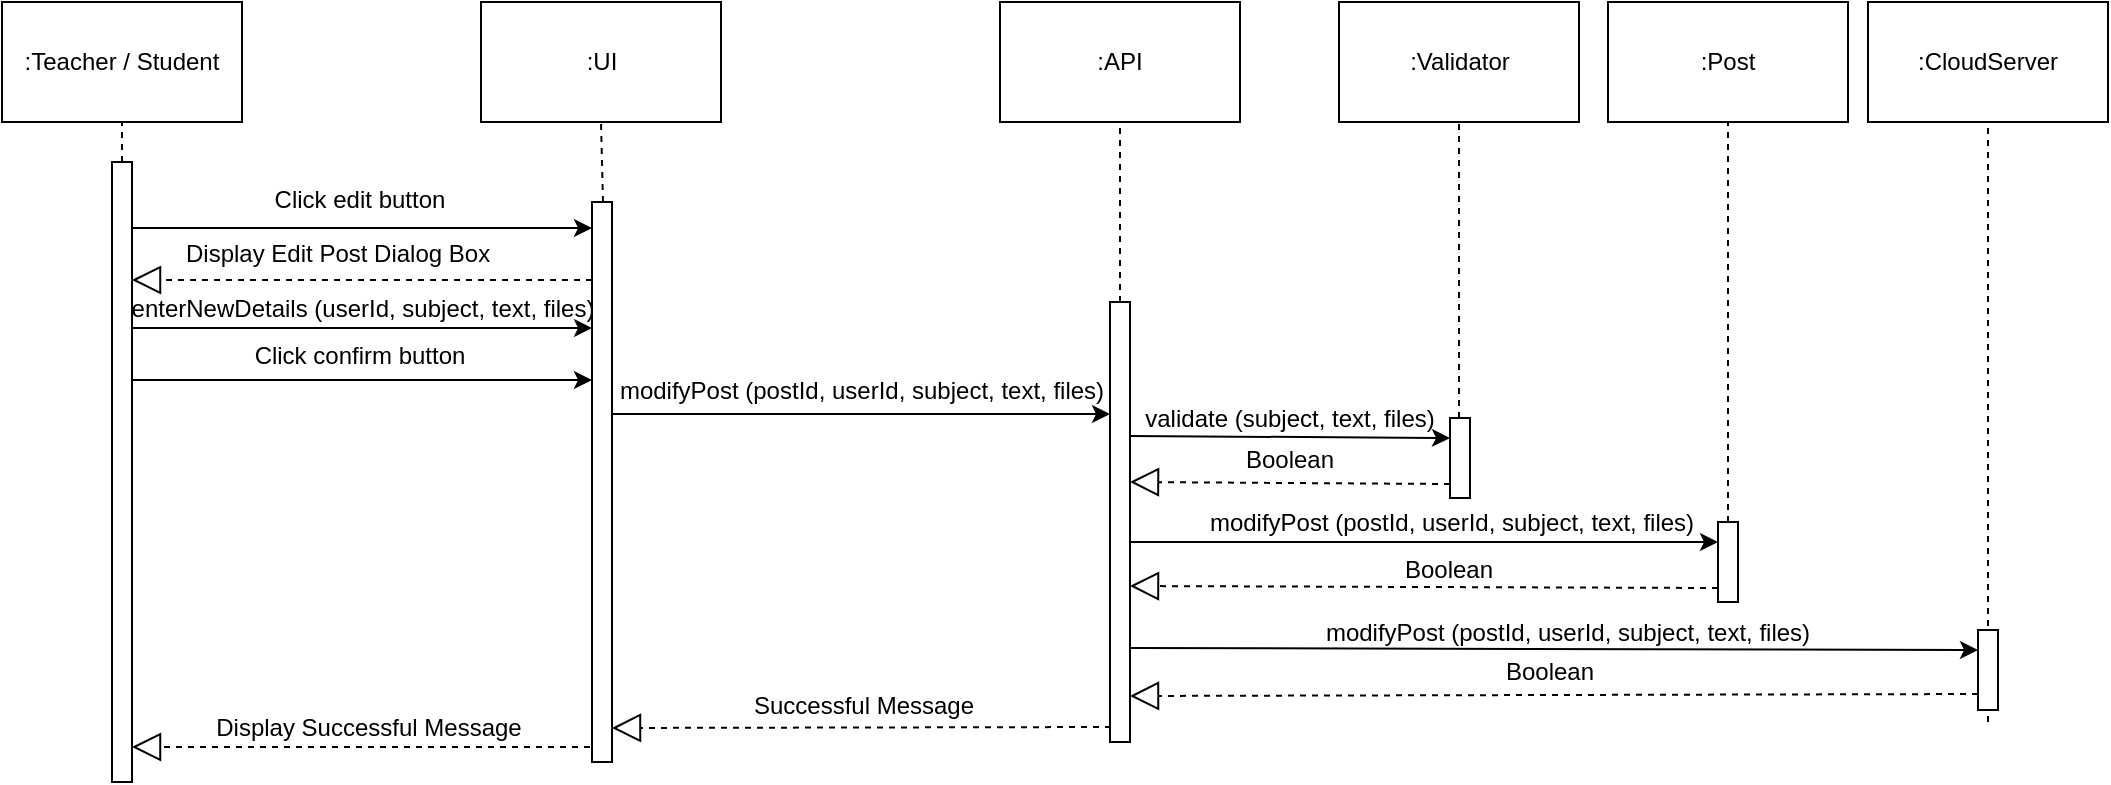 <mxfile version="10.6.7" type="google"><diagram id="kqZqnE1bbYfCMlCYYJaM" name="Page-1"><mxGraphModel dx="840" dy="452" grid="1" gridSize="10" guides="1" tooltips="1" connect="1" arrows="1" fold="1" page="1" pageScale="1" pageWidth="850" pageHeight="1100" math="0" shadow="0"><root><mxCell id="0"/><mxCell id="1" parent="0"/><mxCell id="2MDY38x5hqIw7etcytM8-1" value="" style="endArrow=none;dashed=1;html=1;entryX=0.5;entryY=1;entryDx=0;entryDy=0;" parent="1" target="2MDY38x5hqIw7etcytM8-2" edge="1"><mxGeometry width="50" height="50" relative="1" as="geometry"><mxPoint x="227" y="190" as="sourcePoint"/><mxPoint x="226.5" y="160" as="targetPoint"/></mxGeometry></mxCell><mxCell id="2MDY38x5hqIw7etcytM8-2" value=":Teacher / Student" style="rounded=0;whiteSpace=wrap;html=1;" parent="1" vertex="1"><mxGeometry x="167" y="110" width="120" height="60" as="geometry"/></mxCell><mxCell id="2MDY38x5hqIw7etcytM8-3" value="" style="html=1;points=[];perimeter=orthogonalPerimeter;" parent="1" vertex="1"><mxGeometry x="222" y="190" width="10" height="310" as="geometry"/></mxCell><mxCell id="2MDY38x5hqIw7etcytM8-4" value=":UI&lt;br&gt;" style="rounded=0;whiteSpace=wrap;html=1;" parent="1" vertex="1"><mxGeometry x="406.5" y="110" width="120" height="60" as="geometry"/></mxCell><mxCell id="2MDY38x5hqIw7etcytM8-5" value="" style="endArrow=none;dashed=1;html=1;entryX=0.5;entryY=1;entryDx=0;entryDy=0;" parent="1" target="2MDY38x5hqIw7etcytM8-4" edge="1"><mxGeometry width="50" height="50" relative="1" as="geometry"><mxPoint x="467.5" y="210" as="sourcePoint"/><mxPoint x="466.5" y="200" as="targetPoint"/></mxGeometry></mxCell><mxCell id="2MDY38x5hqIw7etcytM8-6" value="" style="html=1;points=[];perimeter=orthogonalPerimeter;" parent="1" vertex="1"><mxGeometry x="462" y="210" width="10" height="280" as="geometry"/></mxCell><mxCell id="2MDY38x5hqIw7etcytM8-7" value=":API&lt;br&gt;" style="rounded=0;whiteSpace=wrap;html=1;" parent="1" vertex="1"><mxGeometry x="666" y="110" width="120" height="60" as="geometry"/></mxCell><mxCell id="2MDY38x5hqIw7etcytM8-8" value="" style="endArrow=none;dashed=1;html=1;entryX=0.5;entryY=1;entryDx=0;entryDy=0;" parent="1" edge="1"><mxGeometry width="50" height="50" relative="1" as="geometry"><mxPoint x="726" y="260" as="sourcePoint"/><mxPoint x="726" y="170" as="targetPoint"/></mxGeometry></mxCell><mxCell id="2MDY38x5hqIw7etcytM8-9" value="" style="html=1;points=[];perimeter=orthogonalPerimeter;" parent="1" vertex="1"><mxGeometry x="721" y="260" width="10" height="220" as="geometry"/></mxCell><mxCell id="2MDY38x5hqIw7etcytM8-10" value="" style="endArrow=classic;html=1;fontSize=12;" parent="1" edge="1"><mxGeometry width="50" height="50" relative="1" as="geometry"><mxPoint x="472" y="316" as="sourcePoint"/><mxPoint x="721" y="316" as="targetPoint"/></mxGeometry></mxCell><mxCell id="2MDY38x5hqIw7etcytM8-11" value="modifyPost (postId, userId, subject, text, files)" style="text;align=center;fontStyle=0;verticalAlign=middle;spacingLeft=3;spacingRight=3;strokeColor=none;rotatable=0;points=[[0,0.5],[1,0.5]];portConstraint=eastwest;fontSize=12;" parent="1" vertex="1"><mxGeometry x="557" y="303" width="80" as="geometry"/></mxCell><mxCell id="2MDY38x5hqIw7etcytM8-12" value="" style="endArrow=classic;html=1;fontSize=12;" parent="1" edge="1"><mxGeometry width="50" height="50" relative="1" as="geometry"><mxPoint x="232" y="273" as="sourcePoint"/><mxPoint x="462" y="273" as="targetPoint"/></mxGeometry></mxCell><mxCell id="2MDY38x5hqIw7etcytM8-13" value="enterNewDetails (userId, subject, text, files)" style="text;align=center;fontStyle=0;verticalAlign=middle;spacingLeft=3;spacingRight=3;strokeColor=none;rotatable=0;points=[[0,0.5],[1,0.5]];portConstraint=eastwest;fontSize=12;" parent="1" vertex="1"><mxGeometry x="307.5" y="262" width="80" as="geometry"/></mxCell><mxCell id="2MDY38x5hqIw7etcytM8-14" value="" style="endArrow=classic;html=1;fontSize=12;" parent="1" edge="1"><mxGeometry width="50" height="50" relative="1" as="geometry"><mxPoint x="232" y="299" as="sourcePoint"/><mxPoint x="462" y="299" as="targetPoint"/></mxGeometry></mxCell><mxCell id="2MDY38x5hqIw7etcytM8-15" value="Click confirm button" style="text;align=center;fontStyle=0;verticalAlign=middle;spacingLeft=3;spacingRight=3;strokeColor=none;rotatable=0;points=[[0,0.5],[1,0.5]];portConstraint=eastwest;fontSize=12;" parent="1" vertex="1"><mxGeometry x="306" y="285.5" width="80" as="geometry"/></mxCell><mxCell id="2MDY38x5hqIw7etcytM8-16" value=":CloudServer&lt;br&gt;" style="rounded=0;whiteSpace=wrap;html=1;" parent="1" vertex="1"><mxGeometry x="1100" y="110" width="120" height="60" as="geometry"/></mxCell><mxCell id="2MDY38x5hqIw7etcytM8-17" value="" style="endArrow=none;dashed=1;html=1;entryX=0.5;entryY=1;entryDx=0;entryDy=0;" parent="1" target="2MDY38x5hqIw7etcytM8-16" edge="1"><mxGeometry width="50" height="50" relative="1" as="geometry"><mxPoint x="1160" y="470" as="sourcePoint"/><mxPoint x="1201" y="204.5" as="targetPoint"/></mxGeometry></mxCell><mxCell id="2MDY38x5hqIw7etcytM8-18" value="Successful Message" style="text;html=1;strokeColor=none;fillColor=none;align=center;verticalAlign=middle;whiteSpace=wrap;rounded=0;" parent="1" vertex="1"><mxGeometry x="538.5" y="452" width="118" height="20" as="geometry"/></mxCell><mxCell id="2MDY38x5hqIw7etcytM8-19" value="" style="endArrow=block;dashed=1;endFill=0;endSize=12;html=1;" parent="1" edge="1"><mxGeometry width="160" relative="1" as="geometry"><mxPoint x="721.5" y="472.5" as="sourcePoint"/><mxPoint x="472" y="473" as="targetPoint"/></mxGeometry></mxCell><mxCell id="2MDY38x5hqIw7etcytM8-20" value="Display Successful Message" style="text;html=1;strokeColor=none;fillColor=none;align=center;verticalAlign=middle;whiteSpace=wrap;rounded=0;" parent="1" vertex="1"><mxGeometry x="271.5" y="463" width="157" height="20" as="geometry"/></mxCell><mxCell id="2MDY38x5hqIw7etcytM8-21" value="" style="endArrow=block;dashed=1;endFill=0;endSize=12;html=1;" parent="1" edge="1"><mxGeometry width="160" relative="1" as="geometry"><mxPoint x="461" y="482.5" as="sourcePoint"/><mxPoint x="232" y="482.5" as="targetPoint"/></mxGeometry></mxCell><mxCell id="2MDY38x5hqIw7etcytM8-22" value=":Validator&lt;br&gt;" style="rounded=0;whiteSpace=wrap;html=1;" parent="1" vertex="1"><mxGeometry x="835.5" y="110" width="120" height="60" as="geometry"/></mxCell><mxCell id="2MDY38x5hqIw7etcytM8-23" value="" style="endArrow=none;dashed=1;html=1;entryX=0.5;entryY=1;entryDx=0;entryDy=0;" parent="1" source="2MDY38x5hqIw7etcytM8-24" target="2MDY38x5hqIw7etcytM8-22" edge="1"><mxGeometry width="50" height="50" relative="1" as="geometry"><mxPoint x="1185.5" y="659.5" as="sourcePoint"/><mxPoint x="1225.5" y="202" as="targetPoint"/></mxGeometry></mxCell><mxCell id="2MDY38x5hqIw7etcytM8-24" value="" style="html=1;points=[];perimeter=orthogonalPerimeter;" parent="1" vertex="1"><mxGeometry x="891" y="318" width="10" height="40" as="geometry"/></mxCell><mxCell id="2MDY38x5hqIw7etcytM8-25" value="" style="endArrow=classic;html=1;fontSize=12;" parent="1" edge="1"><mxGeometry width="50" height="50" relative="1" as="geometry"><mxPoint x="731" y="327" as="sourcePoint"/><mxPoint x="891" y="328" as="targetPoint"/></mxGeometry></mxCell><mxCell id="2MDY38x5hqIw7etcytM8-26" value="validate (subject, text, files)" style="text;align=center;fontStyle=0;verticalAlign=middle;spacingLeft=3;spacingRight=3;strokeColor=none;rotatable=0;points=[[0,0.5],[1,0.5]];portConstraint=eastwest;fontSize=12;" parent="1" vertex="1"><mxGeometry x="771" y="317" width="80" as="geometry"/></mxCell><mxCell id="2MDY38x5hqIw7etcytM8-27" value="Boolean" style="text;html=1;strokeColor=none;fillColor=none;align=center;verticalAlign=middle;whiteSpace=wrap;rounded=0;" parent="1" vertex="1"><mxGeometry x="743" y="330" width="136" height="17" as="geometry"/></mxCell><mxCell id="2MDY38x5hqIw7etcytM8-28" value="" style="endArrow=block;dashed=1;endFill=0;endSize=12;html=1;" parent="1" edge="1"><mxGeometry width="160" relative="1" as="geometry"><mxPoint x="891" y="351" as="sourcePoint"/><mxPoint x="731" y="350" as="targetPoint"/></mxGeometry></mxCell><mxCell id="2MDY38x5hqIw7etcytM8-29" value="" style="html=1;points=[];perimeter=orthogonalPerimeter;" parent="1" vertex="1"><mxGeometry x="1155" y="424" width="10" height="40" as="geometry"/></mxCell><mxCell id="2MDY38x5hqIw7etcytM8-30" value="" style="endArrow=classic;html=1;fontSize=12;" parent="1" edge="1"><mxGeometry width="50" height="50" relative="1" as="geometry"><mxPoint x="731" y="433" as="sourcePoint"/><mxPoint x="1155" y="434" as="targetPoint"/></mxGeometry></mxCell><mxCell id="2MDY38x5hqIw7etcytM8-31" value="modifyPost (postId, userId, subject, text, files)" style="text;align=center;fontStyle=0;verticalAlign=middle;spacingLeft=3;spacingRight=3;strokeColor=none;rotatable=0;points=[[0,0.5],[1,0.5]];portConstraint=eastwest;fontSize=12;" parent="1" vertex="1"><mxGeometry x="910" y="424" width="80" as="geometry"/></mxCell><mxCell id="2MDY38x5hqIw7etcytM8-32" value="Boolean" style="text;html=1;strokeColor=none;fillColor=none;align=center;verticalAlign=middle;whiteSpace=wrap;rounded=0;" parent="1" vertex="1"><mxGeometry x="873" y="436.5" width="136" height="16" as="geometry"/></mxCell><mxCell id="2MDY38x5hqIw7etcytM8-33" value="" style="endArrow=block;dashed=1;endFill=0;endSize=12;html=1;" parent="1" edge="1"><mxGeometry width="160" relative="1" as="geometry"><mxPoint x="1155" y="456" as="sourcePoint"/><mxPoint x="731" y="457" as="targetPoint"/></mxGeometry></mxCell><mxCell id="2MDY38x5hqIw7etcytM8-34" value="" style="endArrow=classic;html=1;fontSize=12;" parent="1" edge="1"><mxGeometry width="50" height="50" relative="1" as="geometry"><mxPoint x="232" y="223" as="sourcePoint"/><mxPoint x="462" y="223" as="targetPoint"/></mxGeometry></mxCell><mxCell id="2MDY38x5hqIw7etcytM8-35" value="Click edit button" style="text;align=center;fontStyle=0;verticalAlign=middle;spacingLeft=3;spacingRight=3;strokeColor=none;rotatable=0;points=[[0,0.5],[1,0.5]];portConstraint=eastwest;fontSize=12;" parent="1" vertex="1"><mxGeometry x="306" y="207.5" width="80" as="geometry"/></mxCell><mxCell id="2MDY38x5hqIw7etcytM8-36" value="Display Edit Post Dialog Box" style="text;html=1;" parent="1" vertex="1"><mxGeometry x="257" y="221.5" width="180" height="30" as="geometry"/></mxCell><mxCell id="2MDY38x5hqIw7etcytM8-37" value="" style="endArrow=block;dashed=1;endFill=0;endSize=12;html=1;" parent="1" edge="1"><mxGeometry width="160" relative="1" as="geometry"><mxPoint x="462" y="249" as="sourcePoint"/><mxPoint x="232" y="249" as="targetPoint"/></mxGeometry></mxCell><mxCell id="2MDY38x5hqIw7etcytM8-38" value=":Post&lt;br&gt;" style="rounded=0;whiteSpace=wrap;html=1;" parent="1" vertex="1"><mxGeometry x="970" y="110" width="120" height="60" as="geometry"/></mxCell><mxCell id="2MDY38x5hqIw7etcytM8-39" value="" style="endArrow=none;dashed=1;html=1;entryX=0.5;entryY=1;entryDx=0;entryDy=0;" parent="1" source="2MDY38x5hqIw7etcytM8-40" target="2MDY38x5hqIw7etcytM8-38" edge="1"><mxGeometry width="50" height="50" relative="1" as="geometry"><mxPoint x="1320" y="659.5" as="sourcePoint"/><mxPoint x="1360" y="202" as="targetPoint"/></mxGeometry></mxCell><mxCell id="2MDY38x5hqIw7etcytM8-40" value="" style="html=1;points=[];perimeter=orthogonalPerimeter;" parent="1" vertex="1"><mxGeometry x="1025" y="370" width="10" height="40" as="geometry"/></mxCell><mxCell id="2MDY38x5hqIw7etcytM8-41" value="" style="endArrow=classic;html=1;fontSize=12;exitX=1.2;exitY=0.41;exitDx=0;exitDy=0;exitPerimeter=0;" parent="1" edge="1"><mxGeometry width="50" height="50" relative="1" as="geometry"><mxPoint x="731" y="380" as="sourcePoint"/><mxPoint x="1025" y="380" as="targetPoint"/></mxGeometry></mxCell><mxCell id="2MDY38x5hqIw7etcytM8-42" value="modifyPost (postId, userId, subject, text, files)" style="text;align=center;fontStyle=0;verticalAlign=middle;spacingLeft=3;spacingRight=3;strokeColor=none;rotatable=0;points=[[0,0.5],[1,0.5]];portConstraint=eastwest;fontSize=12;" parent="1" vertex="1"><mxGeometry x="852" y="369" width="80" as="geometry"/></mxCell><mxCell id="2MDY38x5hqIw7etcytM8-43" value="Boolean" style="text;html=1;strokeColor=none;fillColor=none;align=center;verticalAlign=middle;whiteSpace=wrap;rounded=0;" parent="1" vertex="1"><mxGeometry x="854.5" y="385.5" width="71" height="17" as="geometry"/></mxCell><mxCell id="2MDY38x5hqIw7etcytM8-44" value="" style="endArrow=block;dashed=1;endFill=0;endSize=12;html=1;" parent="1" edge="1"><mxGeometry width="160" relative="1" as="geometry"><mxPoint x="1025" y="403" as="sourcePoint"/><mxPoint x="731" y="402" as="targetPoint"/></mxGeometry></mxCell></root></mxGraphModel></diagram></mxfile>